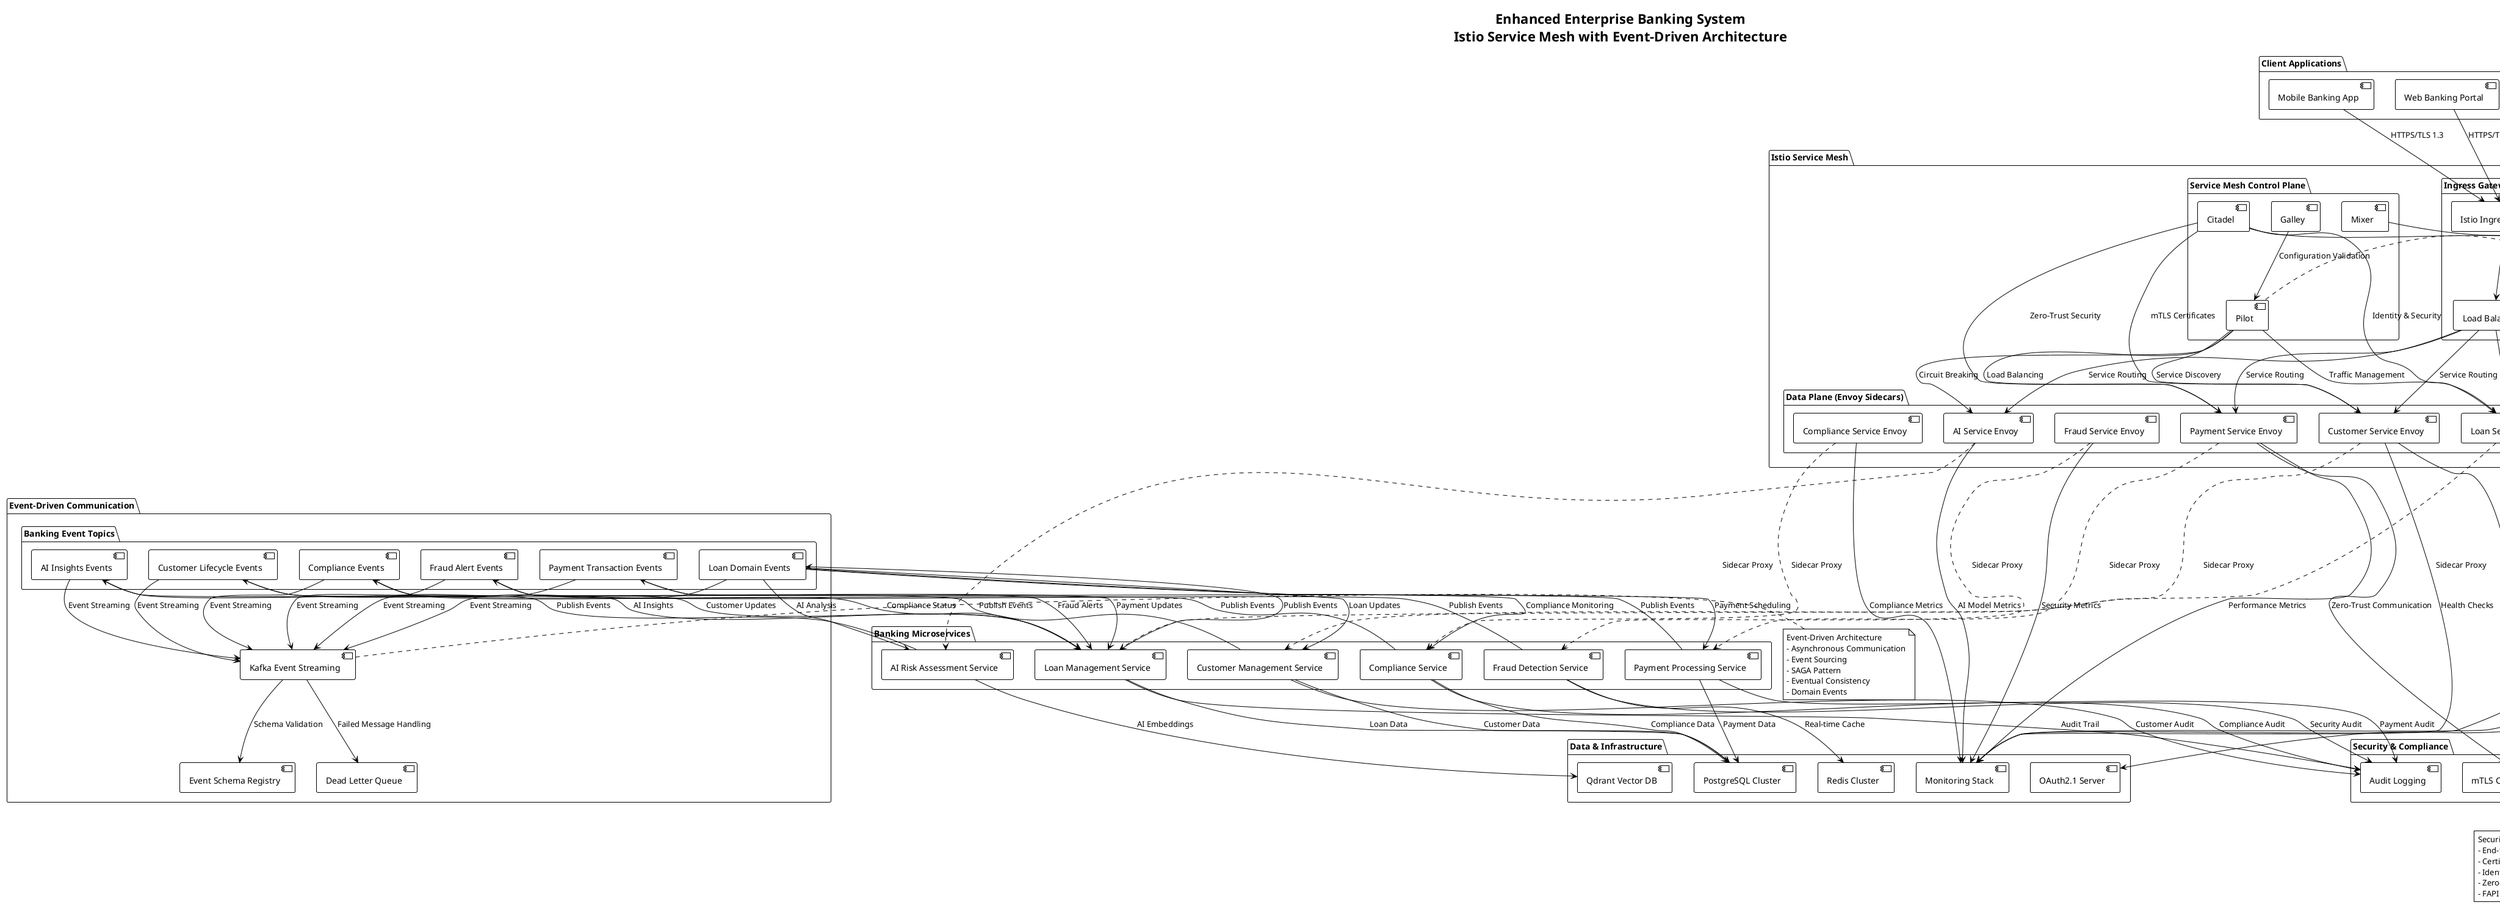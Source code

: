 @startuml Enhanced Enterprise Banking - Service Mesh Architecture
!theme plain

title Enhanced Enterprise Banking System\nIstio Service Mesh with Event-Driven Architecture

package "Client Applications" {
  [Mobile Banking App] as Mobile
  [Web Banking Portal] as Web
  [Third Party Apps] as TPP
  [Admin Dashboard] as Admin
}

package "Istio Service Mesh" {
  package "Ingress Gateway" {
    [Istio Ingress Gateway] as IngressGW
    [Load Balancer] as LB
  }
  
  package "Service Mesh Control Plane" {
    [Pilot] as Pilot
    [Citadel] as Citadel
    [Galley] as Galley
    [Mixer] as Mixer
  }
  
  package "Data Plane (Envoy Sidecars)" {
    [Loan Service Envoy] as LoanEnvoy
    [Customer Service Envoy] as CustomerEnvoy
    [Payment Service Envoy] as PaymentEnvoy
    [AI Service Envoy] as AIEnvoy
    [Compliance Service Envoy] as ComplianceEnvoy
    [Fraud Service Envoy] as FraudEnvoy
  }
}

package "Banking Microservices" {
  [Loan Management Service] as LoanSvc
  [Customer Management Service] as CustomerSvc
  [Payment Processing Service] as PaymentSvc
  [AI Risk Assessment Service] as AISvc
  [Compliance Service] as ComplianceSvc
  [Fraud Detection Service] as FraudSvc
}

package "Event-Driven Communication" {
  [Kafka Event Streaming] as Kafka
  [Event Schema Registry] as SchemaRegistry
  [Dead Letter Queue] as DLQ
  
  package "Banking Event Topics" {
    [Loan Domain Events] as LoanEvents
    [Customer Lifecycle Events] as CustomerEvents
    [Payment Transaction Events] as PaymentEvents
    [AI Insights Events] as AIEvents
    [Compliance Events] as ComplianceEvents
    [Fraud Alert Events] as FraudEvents
  }
}

package "Data & Infrastructure" {
  [PostgreSQL Cluster] as PgCluster
  [Redis Cluster] as RedisCluster
  [Qdrant Vector DB] as VectorDB
  [OAuth2.1 Server] as OAuth2
  [Monitoring Stack] as Monitoring
}

package "Security & Compliance" {
  [FAPI Token Management] as FAPITokens
  [mTLS Certificate Manager] as mTLS
  [RBAC Policy Engine] as RBAC
  [Audit Logging] as AuditLog
  [Rate Limiting] as RateLimit
}

' Client connections
Mobile --> IngressGW : HTTPS/TLS 1.3
Web --> IngressGW : HTTPS/TLS 1.3
TPP --> IngressGW : FAPI OAuth2.1
Admin --> IngressGW : Admin Access

' Ingress Gateway
IngressGW --> LB : Load Distribution
LB --> LoanEnvoy : Service Routing
LB --> CustomerEnvoy : Service Routing
LB --> PaymentEnvoy : Service Routing
LB --> AIEnvoy : Service Routing

' Control Plane
Pilot --> LoanEnvoy : Traffic Management
Pilot --> CustomerEnvoy : Service Discovery
Pilot --> PaymentEnvoy : Load Balancing
Pilot --> AIEnvoy : Circuit Breaking

Citadel --> mTLS : Certificate Management
Citadel --> LoanEnvoy : Identity & Security
Citadel --> CustomerEnvoy : mTLS Certificates
Citadel --> PaymentEnvoy : Zero-Trust Security

Galley --> Pilot : Configuration Validation
Mixer --> Monitoring : Telemetry Collection

' Envoy to Services
LoanEnvoy -.-> LoanSvc : Sidecar Proxy
CustomerEnvoy -.-> CustomerSvc : Sidecar Proxy
PaymentEnvoy -.-> PaymentSvc : Sidecar Proxy
AIEnvoy -.-> AISvc : Sidecar Proxy
ComplianceEnvoy -.-> ComplianceSvc : Sidecar Proxy
FraudEnvoy -.-> FraudSvc : Sidecar Proxy

' Event-Driven Communication
LoanSvc --> LoanEvents : Publish Events
CustomerSvc --> CustomerEvents : Publish Events
PaymentSvc --> PaymentEvents : Publish Events
AISvc --> AIEvents : Publish Events
ComplianceSvc --> ComplianceEvents : Publish Events
FraudSvc --> FraudEvents : Publish Events

LoanEvents --> Kafka : Event Streaming
CustomerEvents --> Kafka : Event Streaming
PaymentEvents --> Kafka : Event Streaming
AIEvents --> Kafka : Event Streaming
ComplianceEvents --> Kafka : Event Streaming
FraudEvents --> Kafka : Event Streaming

Kafka --> SchemaRegistry : Schema Validation
Kafka --> DLQ : Failed Message Handling

' Cross-Service Event Consumption
CustomerEvents --> LoanSvc : Customer Updates
PaymentEvents --> LoanSvc : Payment Updates
AIEvents --> LoanSvc : AI Insights
FraudEvents --> LoanSvc : Fraud Alerts
ComplianceEvents --> LoanSvc : Compliance Status

LoanEvents --> CustomerSvc : Loan Updates
LoanEvents --> PaymentSvc : Payment Scheduling
LoanEvents --> AISvc : AI Analysis
LoanEvents --> ComplianceSvc : Compliance Monitoring

' Data Access
LoanSvc --> PgCluster : Loan Data
CustomerSvc --> PgCluster : Customer Data
PaymentSvc --> PgCluster : Payment Data
AISvc --> VectorDB : AI Embeddings
ComplianceSvc --> PgCluster : Compliance Data
FraudSvc --> RedisCluster : Real-time Cache

' Security Integration
IngressGW --> FAPITokens : Token Validation
IngressGW --> OAuth2 : Authentication
IngressGW --> RBAC : Authorization
IngressGW --> RateLimit : Rate Limiting

LoanEnvoy --> mTLS : Service-to-Service Security
CustomerEnvoy --> mTLS : Certificate Validation
PaymentEnvoy --> mTLS : Zero-Trust Communication

LoanSvc --> AuditLog : Audit Trail
CustomerSvc --> AuditLog : Customer Audit
PaymentSvc --> AuditLog : Payment Audit
ComplianceSvc --> AuditLog : Compliance Audit
FraudSvc --> AuditLog : Security Audit

' Monitoring & Observability
LoanEnvoy --> Monitoring : Service Metrics
CustomerEnvoy --> Monitoring : Health Checks
PaymentEnvoy --> Monitoring : Performance Metrics
AIEnvoy --> Monitoring : AI Model Metrics
ComplianceEnvoy --> Monitoring : Compliance Metrics
FraudEnvoy --> Monitoring : Security Metrics

note right of Kafka : Event-Driven Architecture\n- Asynchronous Communication\n- Event Sourcing\n- SAGA Pattern\n- Eventual Consistency\n- Domain Events

note left of Pilot : Service Mesh Benefits\n- Traffic Management\n- Security Policies\n- Observability\n- Resilience Patterns\n- Zero-Trust Networking

note bottom of mTLS : Security Features\n- End-to-End Encryption\n- Certificate Rotation\n- Identity Verification\n- Zero-Trust Architecture\n- FAPI Compliance

@enduml